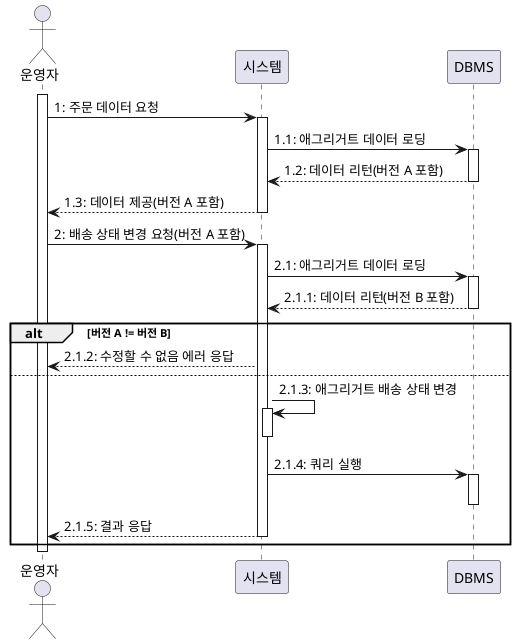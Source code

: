 @startuml

actor 운영자
participant 시스템
participant DBMS

activate 운영자

운영자 -> 시스템: 1: 주문 데이터 요청
activate 시스템
    시스템 -> DBMS: 1.1: 애그리거트 데이터 로딩
    activate DBMS
    시스템 <-- DBMS: 1.2: 데이터 리턴(버전 A 포함)
    deactivate DBMS
운영자 <-- 시스템: 1.3: 데이터 제공(버전 A 포함)
deactivate 시스템

운영자 -> 시스템: 2: 배송 상태 변경 요청(버전 A 포함)
activate 시스템
    시스템 -> DBMS: 2.1: 애그리거트 데이터 로딩
    activate DBMS
    시스템 <-- DBMS: 2.1.1: 데이터 리턴(버전 B 포함)
    deactivate DBMS

alt 버전 A != 버전 B
운영자 <-- 시스템: 2.1.2: 수정할 수 없음 에러 응답
else
    시스템 -> 시스템: 2.1.3: 애그리거트 배송 상태 변경
    activate 시스템
    deactivate 시스템
    시스템 -> DBMS: 2.1.4: 쿼리 실행
    activate DBMS
    deactivate DBMS
운영자 <-- 시스템: 2.1.5: 결과 응답
deactivate 시스템
end

deactivate 운영자

@enduml